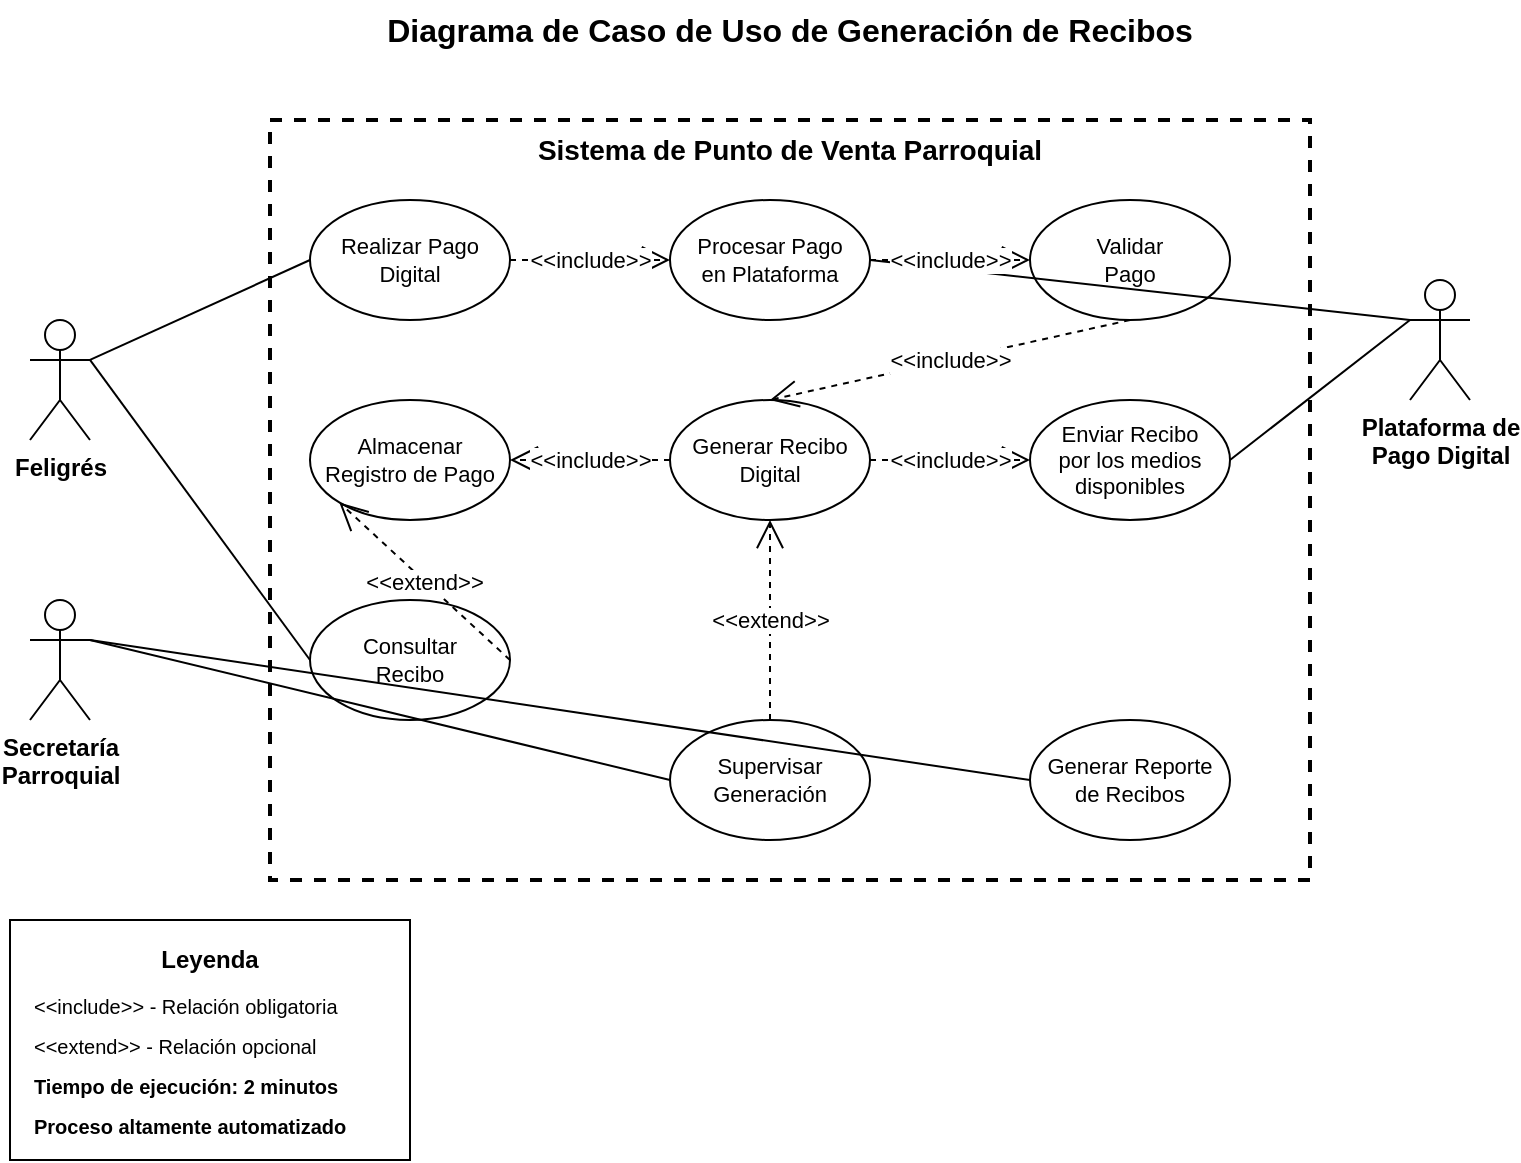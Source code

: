 <mxfile version="27.1.6">
  <diagram id="zA7eKRVIBKgLvDo8J2sw" name="Página-1">
    <mxGraphModel dx="1307" dy="556" grid="1" gridSize="10" guides="1" tooltips="1" connect="1" arrows="1" fold="1" page="1" pageScale="1" pageWidth="827" pageHeight="1169" math="0" shadow="0">
      <root>
        <mxCell id="0" />
        <mxCell id="1" parent="0" />
        <mxCell id="system_boundary" value="Sistema de Punto de Venta Parroquial" style="rounded=0;whiteSpace=wrap;html=1;fillColor=none;strokeColor=#000000;strokeWidth=2;dashed=1;fontSize=14;fontStyle=1;verticalAlign=top;" parent="1" vertex="1">
          <mxGeometry x="180" y="80" width="520" height="380" as="geometry" />
        </mxCell>
        <mxCell id="actor_feligres" value="Feligrés" style="shape=umlActor;verticalLabelPosition=bottom;verticalAlign=top;html=1;outlineConnect=0;fontSize=12;fontStyle=1;" parent="1" vertex="1">
          <mxGeometry x="60" y="180" width="30" height="60" as="geometry" />
        </mxCell>
        <mxCell id="actor_secretaria" value="Secretaría&#xa;Parroquial" style="shape=umlActor;verticalLabelPosition=bottom;verticalAlign=top;html=1;outlineConnect=0;fontSize=12;fontStyle=1;" parent="1" vertex="1">
          <mxGeometry x="60" y="320" width="30" height="60" as="geometry" />
        </mxCell>
        <mxCell id="actor_payment" value="Plataforma de&#xa;Pago Digital" style="shape=umlActor;verticalLabelPosition=bottom;verticalAlign=top;html=1;outlineConnect=0;fontSize=12;fontStyle=1;" parent="1" vertex="1">
          <mxGeometry x="750" y="160" width="30" height="60" as="geometry" />
        </mxCell>
        <mxCell id="uc_realizar_pago" value="Realizar Pago&#xa;Digital" style="ellipse;whiteSpace=wrap;html=1;fontSize=11;" parent="1" vertex="1">
          <mxGeometry x="200" y="120" width="100" height="60" as="geometry" />
        </mxCell>
        <mxCell id="uc_procesar_pago" value="Procesar Pago&#xa;en Plataforma" style="ellipse;whiteSpace=wrap;html=1;fontSize=11;" parent="1" vertex="1">
          <mxGeometry x="380" y="120" width="100" height="60" as="geometry" />
        </mxCell>
        <mxCell id="uc_validar_pago" value="Validar&#xa;Pago" style="ellipse;whiteSpace=wrap;html=1;fontSize=11;" parent="1" vertex="1">
          <mxGeometry x="560" y="120" width="100" height="60" as="geometry" />
        </mxCell>
        <mxCell id="uc_generar_recibo" value="Generar Recibo&#xa;Digital" style="ellipse;whiteSpace=wrap;html=1;fontSize=11;" parent="1" vertex="1">
          <mxGeometry x="380" y="220" width="100" height="60" as="geometry" />
        </mxCell>
        <mxCell id="uc_enviar_email" value="Enviar Recibo&lt;br&gt;por los medios disponibles" style="ellipse;whiteSpace=wrap;html=1;fontSize=11;" parent="1" vertex="1">
          <mxGeometry x="560" y="220" width="100" height="60" as="geometry" />
        </mxCell>
        <mxCell id="uc_almacenar" value="Almacenar&#xa;Registro de Pago" style="ellipse;whiteSpace=wrap;html=1;fontSize=11;" parent="1" vertex="1">
          <mxGeometry x="200" y="220" width="100" height="60" as="geometry" />
        </mxCell>
        <mxCell id="uc_consultar" value="Consultar&#xa;Recibo" style="ellipse;whiteSpace=wrap;html=1;fontSize=11;" parent="1" vertex="1">
          <mxGeometry x="200" y="320" width="100" height="60" as="geometry" />
        </mxCell>
        <mxCell id="uc_supervisar" value="Supervisar&#xa;Generación" style="ellipse;whiteSpace=wrap;html=1;fontSize=11;" parent="1" vertex="1">
          <mxGeometry x="380" y="380" width="100" height="60" as="geometry" />
        </mxCell>
        <mxCell id="uc_reporte" value="Generar Reporte&#xa;de Recibos" style="ellipse;whiteSpace=wrap;html=1;fontSize=11;" parent="1" vertex="1">
          <mxGeometry x="560" y="380" width="100" height="60" as="geometry" />
        </mxCell>
        <mxCell id="assoc_feligres_pago" value="" style="endArrow=none;html=1;exitX=1;exitY=0.333;exitDx=0;exitDy=0;exitPerimeter=0;entryX=0;entryY=0.5;entryDx=0;entryDy=0;" parent="1" source="actor_feligres" target="uc_realizar_pago" edge="1">
          <mxGeometry width="50" height="50" relative="1" as="geometry">
            <mxPoint x="120" y="200" as="sourcePoint" />
            <mxPoint x="170" y="150" as="targetPoint" />
          </mxGeometry>
        </mxCell>
        <mxCell id="assoc_feligres_consultar" value="" style="endArrow=none;html=1;exitX=1;exitY=0.333;exitDx=0;exitDy=0;exitPerimeter=0;entryX=0;entryY=0.5;entryDx=0;entryDy=0;" parent="1" source="actor_feligres" target="uc_consultar" edge="1">
          <mxGeometry width="50" height="50" relative="1" as="geometry">
            <mxPoint x="120" y="340" as="sourcePoint" />
            <mxPoint x="170" y="290" as="targetPoint" />
          </mxGeometry>
        </mxCell>
        <mxCell id="assoc_secretaria_supervisar" value="" style="endArrow=none;html=1;exitX=1;exitY=0.333;exitDx=0;exitDy=0;exitPerimeter=0;entryX=0;entryY=0.5;entryDx=0;entryDy=0;" parent="1" source="actor_secretaria" target="uc_supervisar" edge="1">
          <mxGeometry width="50" height="50" relative="1" as="geometry">
            <mxPoint x="120" y="340" as="sourcePoint" />
            <mxPoint x="170" y="290" as="targetPoint" />
          </mxGeometry>
        </mxCell>
        <mxCell id="assoc_secretaria_reporte" value="" style="endArrow=none;html=1;exitX=1;exitY=0.333;exitDx=0;exitDy=0;exitPerimeter=0;entryX=0;entryY=0.5;entryDx=0;entryDy=0;" parent="1" source="actor_secretaria" target="uc_reporte" edge="1">
          <mxGeometry width="50" height="50" relative="1" as="geometry">
            <mxPoint x="120" y="410" as="sourcePoint" />
            <mxPoint x="170" y="360" as="targetPoint" />
          </mxGeometry>
        </mxCell>
        <mxCell id="assoc_payment_procesar" value="" style="endArrow=none;html=1;exitX=0;exitY=0.333;exitDx=0;exitDy=0;exitPerimeter=0;entryX=1;entryY=0.5;entryDx=0;entryDy=0;" parent="1" source="actor_payment" target="uc_procesar_pago" edge="1">
          <mxGeometry width="50" height="50" relative="1" as="geometry">
            <mxPoint x="700" y="240" as="sourcePoint" />
            <mxPoint x="750" y="190" as="targetPoint" />
          </mxGeometry>
        </mxCell>
        <mxCell id="assoc_email_enviar" value="" style="endArrow=none;html=1;exitX=0;exitY=0.333;exitDx=0;exitDy=0;exitPerimeter=0;entryX=1;entryY=0.5;entryDx=0;entryDy=0;" parent="1" source="actor_payment" target="uc_enviar_email" edge="1">
          <mxGeometry width="50" height="50" relative="1" as="geometry">
            <mxPoint x="700" y="340" as="sourcePoint" />
            <mxPoint x="750" y="290" as="targetPoint" />
          </mxGeometry>
        </mxCell>
        <mxCell id="include_procesar" value="&amp;lt;&amp;lt;include&amp;gt;&amp;gt;" style="endArrow=open;endSize=12;dashed=1;html=1;exitX=1;exitY=0.5;exitDx=0;exitDy=0;entryX=0;entryY=0.5;entryDx=0;entryDy=0;" parent="1" source="uc_realizar_pago" target="uc_procesar_pago" edge="1">
          <mxGeometry width="160" relative="1" as="geometry">
            <mxPoint x="310" y="150" as="sourcePoint" />
            <mxPoint x="470" y="150" as="targetPoint" />
          </mxGeometry>
        </mxCell>
        <mxCell id="include_validar" value="&amp;lt;&amp;lt;include&amp;gt;&amp;gt;" style="endArrow=open;endSize=12;dashed=1;html=1;exitX=1;exitY=0.5;exitDx=0;exitDy=0;entryX=0;entryY=0.5;entryDx=0;entryDy=0;" parent="1" source="uc_procesar_pago" target="uc_validar_pago" edge="1">
          <mxGeometry width="160" relative="1" as="geometry">
            <mxPoint x="490" y="150" as="sourcePoint" />
            <mxPoint x="650" y="150" as="targetPoint" />
          </mxGeometry>
        </mxCell>
        <mxCell id="include_generar" value="&amp;lt;&amp;lt;include&amp;gt;&amp;gt;" style="endArrow=open;endSize=12;dashed=1;html=1;exitX=0.5;exitY=1;exitDx=0;exitDy=0;entryX=0.5;entryY=0;entryDx=0;entryDy=0;" parent="1" source="uc_validar_pago" target="uc_generar_recibo" edge="1">
          <mxGeometry width="160" relative="1" as="geometry">
            <mxPoint x="610" y="190" as="sourcePoint" />
            <mxPoint x="430" y="210" as="targetPoint" />
          </mxGeometry>
        </mxCell>
        <mxCell id="include_enviar" value="&amp;lt;&amp;lt;include&amp;gt;&amp;gt;" style="endArrow=open;endSize=12;dashed=1;html=1;exitX=1;exitY=0.5;exitDx=0;exitDy=0;entryX=0;entryY=0.5;entryDx=0;entryDy=0;" parent="1" source="uc_generar_recibo" target="uc_enviar_email" edge="1">
          <mxGeometry width="160" relative="1" as="geometry">
            <mxPoint x="490" y="250" as="sourcePoint" />
            <mxPoint x="650" y="250" as="targetPoint" />
          </mxGeometry>
        </mxCell>
        <mxCell id="include_almacenar" value="&amp;lt;&amp;lt;include&amp;gt;&amp;gt;" style="endArrow=open;endSize=12;dashed=1;html=1;exitX=0;exitY=0.5;exitDx=0;exitDy=0;entryX=1;entryY=0.5;entryDx=0;entryDy=0;" parent="1" source="uc_generar_recibo" target="uc_almacenar" edge="1">
          <mxGeometry width="160" relative="1" as="geometry">
            <mxPoint x="370" y="250" as="sourcePoint" />
            <mxPoint x="310" y="250" as="targetPoint" />
          </mxGeometry>
        </mxCell>
        <mxCell id="extend_supervisar" value="&amp;lt;&amp;lt;extend&amp;gt;&amp;gt;" style="endArrow=open;endSize=12;dashed=1;html=1;exitX=0.5;exitY=0;exitDx=0;exitDy=0;entryX=0.5;entryY=1;entryDx=0;entryDy=0;" parent="1" source="uc_supervisar" target="uc_generar_recibo" edge="1">
          <mxGeometry width="160" relative="1" as="geometry">
            <mxPoint x="430" y="370" as="sourcePoint" />
            <mxPoint x="430" y="290" as="targetPoint" />
          </mxGeometry>
        </mxCell>
        <mxCell id="extend_consultar" value="&amp;lt;&amp;lt;extend&amp;gt;&amp;gt;" style="endArrow=open;endSize=12;dashed=1;html=1;exitX=1;exitY=0.5;exitDx=0;exitDy=0;entryX=0;entryY=1;entryDx=0;entryDy=0;" parent="1" source="uc_consultar" target="uc_almacenar" edge="1">
          <mxGeometry width="160" relative="1" as="geometry">
            <mxPoint x="310" y="350" as="sourcePoint" />
            <mxPoint x="210" y="280" as="targetPoint" />
          </mxGeometry>
        </mxCell>
        <mxCell id="title" value="Diagrama de Caso de Uso de Generación de Recibos" style="text;html=1;strokeColor=none;fillColor=none;align=center;verticalAlign=middle;whiteSpace=wrap;rounded=0;fontSize=16;fontStyle=1;" parent="1" vertex="1">
          <mxGeometry x="190" y="20" width="500" height="30" as="geometry" />
        </mxCell>
        <mxCell id="legend_box" value="" style="rounded=0;whiteSpace=wrap;html=1;fillColor=none;strokeColor=#000000;strokeWidth=1;" parent="1" vertex="1">
          <mxGeometry x="50" y="480" width="200" height="120" as="geometry" />
        </mxCell>
        <mxCell id="legend_title" value="Leyenda" style="text;html=1;strokeColor=none;fillColor=none;align=center;verticalAlign=middle;whiteSpace=wrap;rounded=0;fontSize=12;fontStyle=1;" parent="1" vertex="1">
          <mxGeometry x="120" y="490" width="60" height="20" as="geometry" />
        </mxCell>
        <mxCell id="legend_include" value="&amp;lt;&amp;lt;include&amp;gt;&amp;gt; - Relación obligatoria" style="text;html=1;strokeColor=none;fillColor=none;align=left;verticalAlign=middle;whiteSpace=wrap;rounded=0;fontSize=10;" parent="1" vertex="1">
          <mxGeometry x="60" y="515" width="180" height="15" as="geometry" />
        </mxCell>
        <mxCell id="legend_extend" value="&amp;lt;&amp;lt;extend&amp;gt;&amp;gt; - Relación opcional" style="text;html=1;strokeColor=none;fillColor=none;align=left;verticalAlign=middle;whiteSpace=wrap;rounded=0;fontSize=10;" parent="1" vertex="1">
          <mxGeometry x="60" y="535" width="180" height="15" as="geometry" />
        </mxCell>
        <mxCell id="legend_time" value="Tiempo de ejecución: 2 minutos" style="text;html=1;strokeColor=none;fillColor=none;align=left;verticalAlign=middle;whiteSpace=wrap;rounded=0;fontSize=10;fontStyle=1;" parent="1" vertex="1">
          <mxGeometry x="60" y="555" width="180" height="15" as="geometry" />
        </mxCell>
        <mxCell id="legend_automation" value="Proceso altamente automatizado" style="text;html=1;strokeColor=none;fillColor=none;align=left;verticalAlign=middle;whiteSpace=wrap;rounded=0;fontSize=10;fontStyle=1;" parent="1" vertex="1">
          <mxGeometry x="60" y="575" width="180" height="15" as="geometry" />
        </mxCell>
      </root>
    </mxGraphModel>
  </diagram>
</mxfile>
